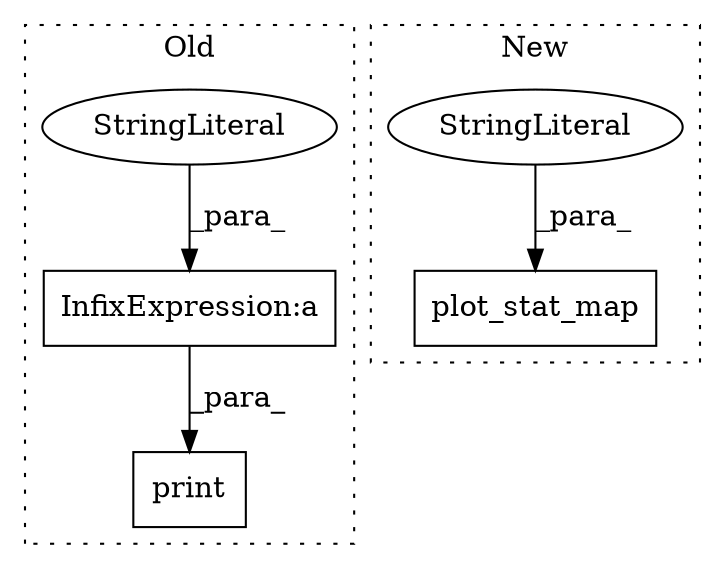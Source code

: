digraph G {
subgraph cluster0 {
1 [label="print" a="32" s="1937,2002" l="6,1" shape="box"];
3 [label="InfixExpression:a" a="27" s="1973" l="3" shape="box"];
4 [label="StringLiteral" a="45" s="1943" l="30" shape="ellipse"];
label = "Old";
style="dotted";
}
subgraph cluster1 {
2 [label="plot_stat_map" a="32" s="1990,2092" l="14,1" shape="box"];
5 [label="StringLiteral" a="45" s="2088" l="4" shape="ellipse"];
label = "New";
style="dotted";
}
3 -> 1 [label="_para_"];
4 -> 3 [label="_para_"];
5 -> 2 [label="_para_"];
}
